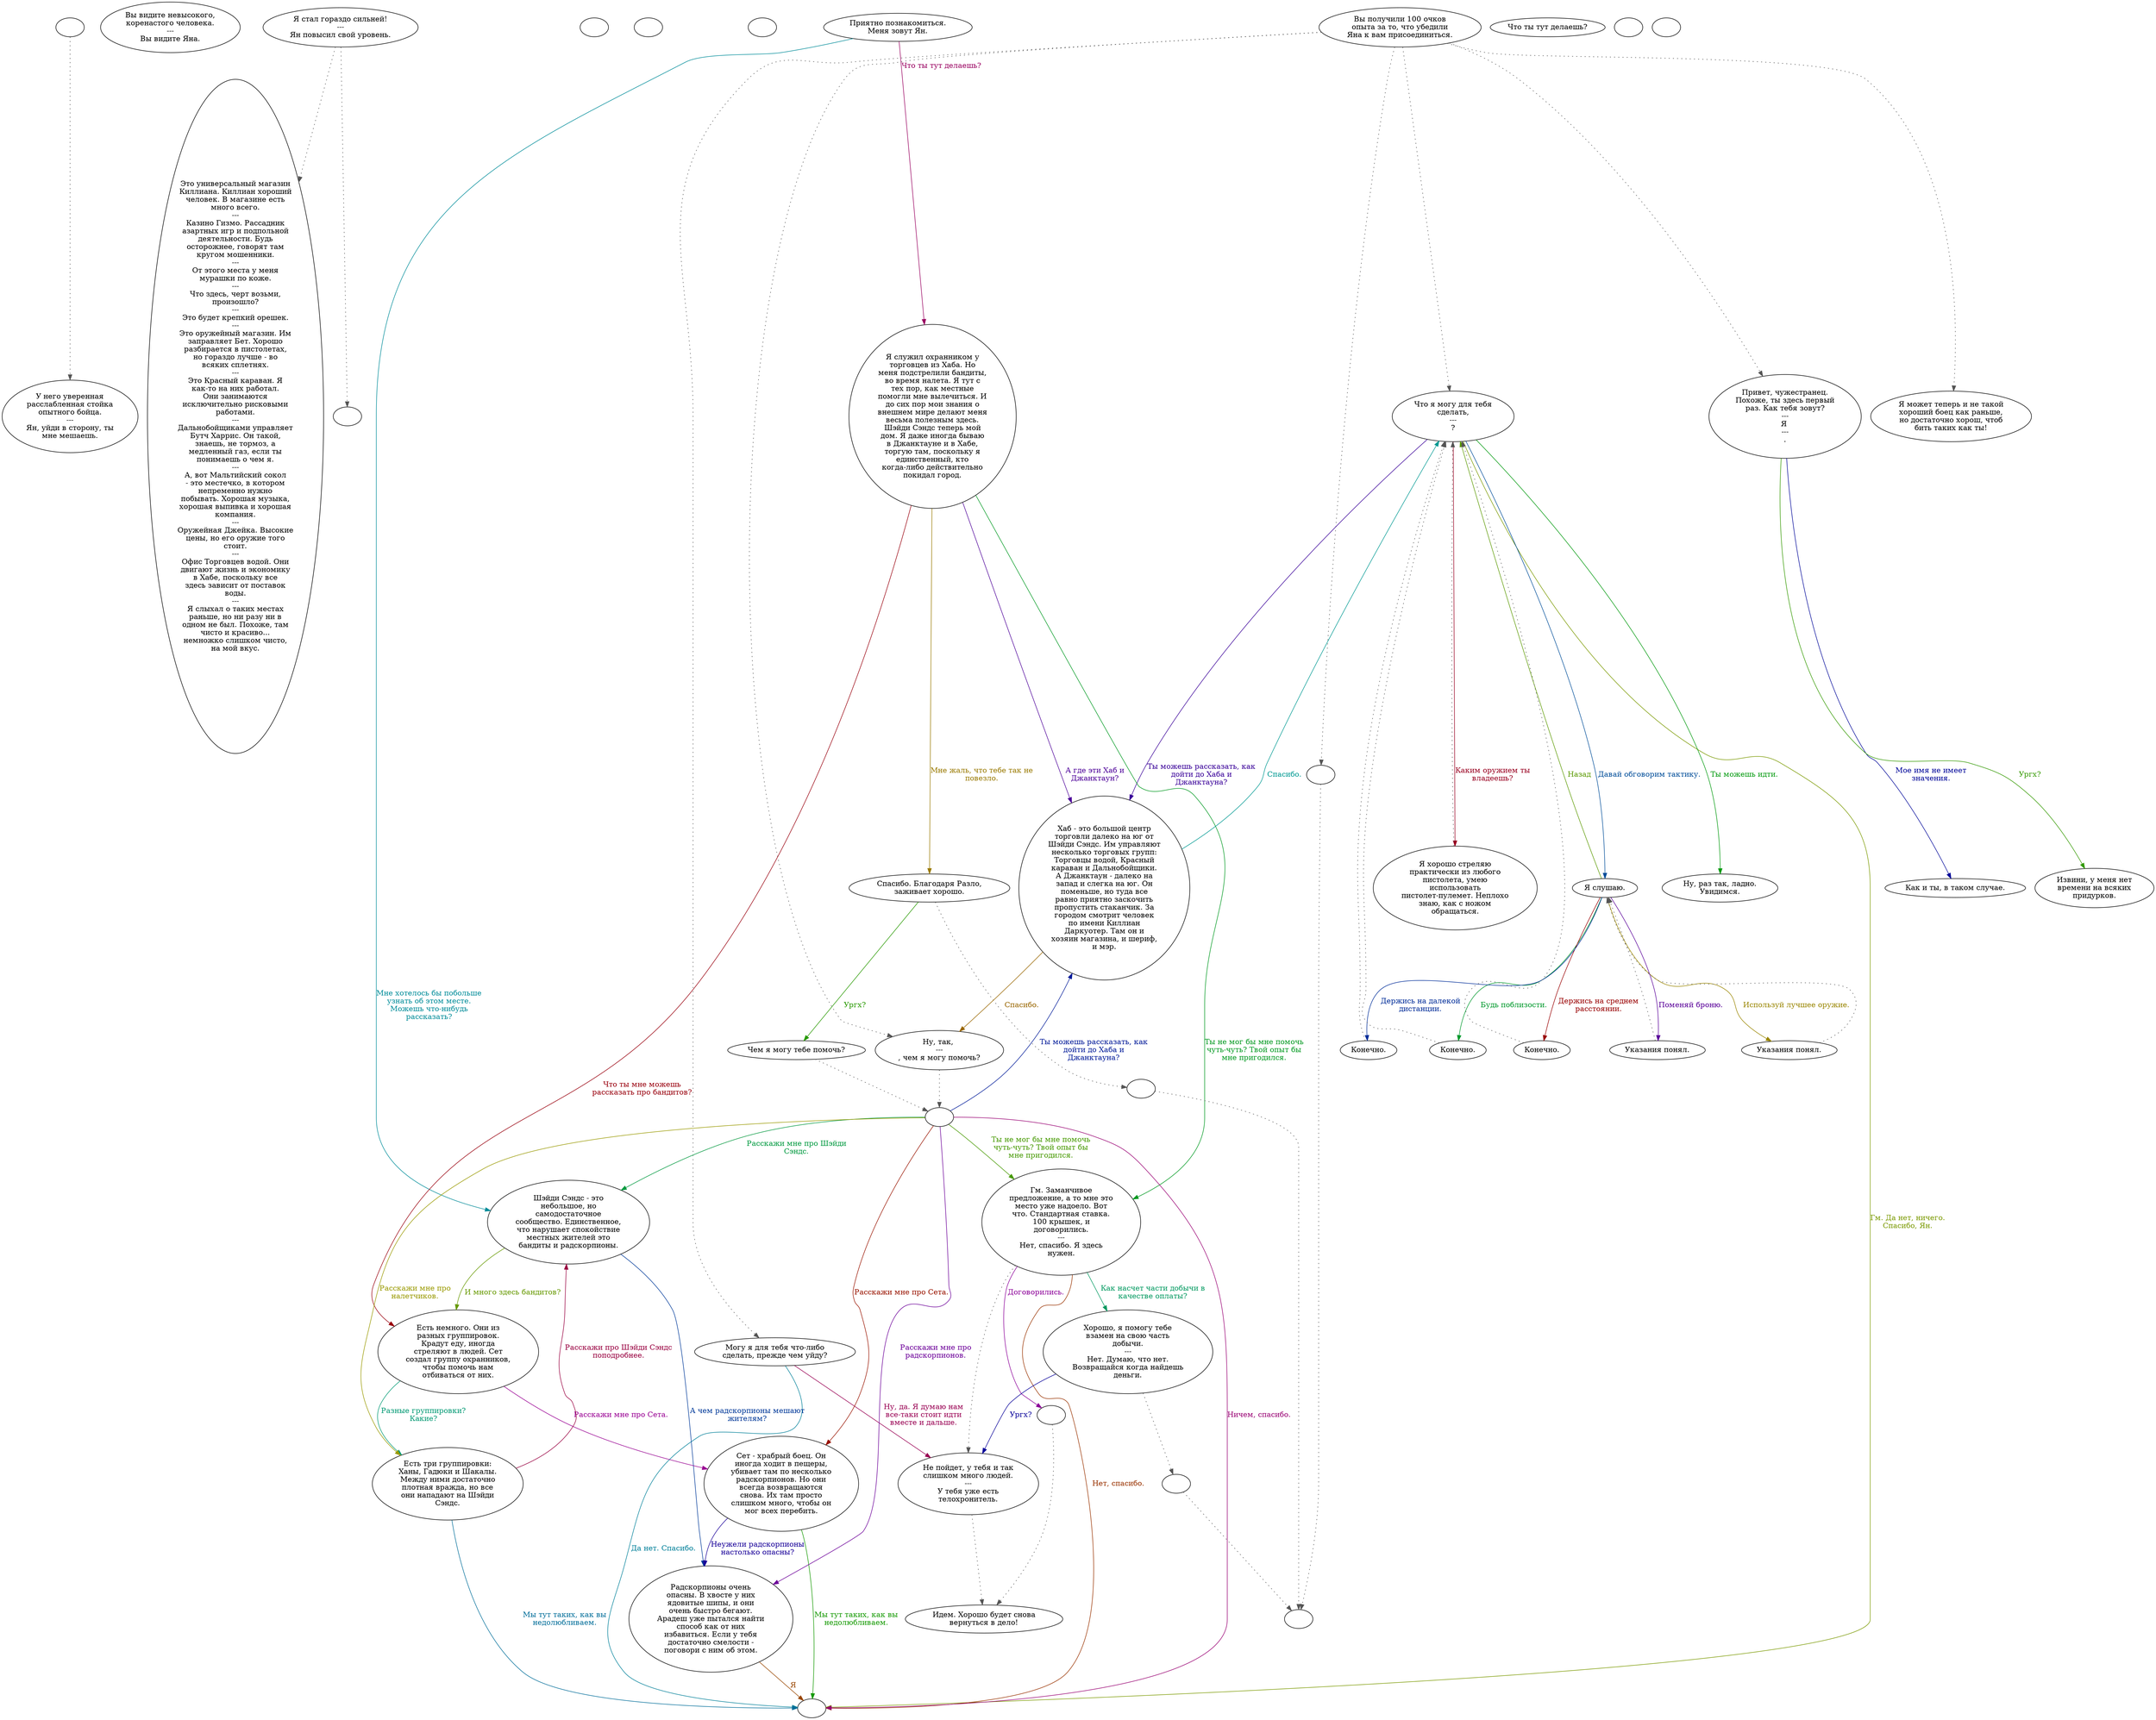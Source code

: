 digraph ian {
  "start" [style=filled       fillcolor="#FFFFFF"       color="#000000"]
  "start" -> "description_p_proc" [style=dotted color="#555555"]
  "start" [label=""]
  "look_at_p_proc" [style=filled       fillcolor="#FFFFFF"       color="#000000"]
  "look_at_p_proc" [label="Вы видите невысокого,\nкоренастого человека.\n---\nВы видите Яна."]
  "description_p_proc" [style=filled       fillcolor="#FFFFFF"       color="#000000"]
  "description_p_proc" [label="У него уверенная\nрасслабленная стойка\nопытного бойца.\n---\nЯн, уйди в сторону, ты\nмне мешаешь."]
  "critter_p_proc" [style=filled       fillcolor="#FFFFFF"       color="#000000"]
  "critter_p_proc" -> "map_commentary" [style=dotted color="#555555"]
  "critter_p_proc" -> "follow_player" [style=dotted color="#555555"]
  "critter_p_proc" [label="Я стал гораздо сильней!\n---\nЯн повысил свой уровень."]
  "destroy_p_proc" [style=filled       fillcolor="#FFFFFF"       color="#000000"]
  "destroy_p_proc" [label=""]
  "map_enter_p_proc" [style=filled       fillcolor="#FFFFFF"       color="#000000"]
  "map_enter_p_proc" [label=""]
  "pickup_p_proc" [style=filled       fillcolor="#FFFFFF"       color="#000000"]
  "pickup_p_proc" [label=""]
  "talk_p_proc" [style=filled       fillcolor="#FFFFFF"       color="#000000"]
  "talk_p_proc" -> "get_reaction" [style=dotted color="#555555"]
  "talk_p_proc" -> "Ian14" [style=dotted color="#555555"]
  "talk_p_proc" -> "Ian02" [style=dotted color="#555555"]
  "talk_p_proc" -> "Ian15" [style=dotted color="#555555"]
  "talk_p_proc" -> "Ian21" [style=dotted color="#555555"]
  "talk_p_proc" -> "Ian12" [style=dotted color="#555555"]
  "talk_p_proc" [label="Вы получили 100 очков\nопыта за то, что убедили\nЯна к вам присоединиться."]
  "use_obj_on_p_proc" [style=filled       fillcolor="#FFFFFF"       color="#000000"]
  "use_obj_on_p_proc" [label="Что ты тут делаешь?"]
  "join_party" [style=filled       fillcolor="#FFFFFF"       color="#000000"]
  "join_party" -> "join_party2" [style=dotted color="#555555"]
  "join_party" [label="Не пойдет, у тебя и так\nслишком много людей.\n---\nУ тебя уже есть\nтелохронитель."]
  "join_party2" [style=filled       fillcolor="#FFFFFF"       color="#000000"]
  "join_party2" [label="Идем. Хорошо будет снова\nвернуться в дело!"]
  "hire_Ian" [style=filled       fillcolor="#FFFFFF"       color="#000000"]
  "hire_Ian" -> "join_party2" [style=dotted color="#555555"]
  "hire_Ian" [label=""]
  "Ian02" [style=filled       fillcolor="#FFFFFF"       color="#000000"]
  "Ian02" [label="Привет, чужестранец.\nПохоже, ты здесь первый\nраз. Как тебя зовут?\n---\nЯ \n---\n."]
  "Ian02" -> "Ian03" [label="Мое имя не имеет\nзначения." color="#000699" fontcolor="#000699"]
  "Ian02" -> "Ian05" [label="Ургх?" color="#339900" fontcolor="#339900"]
  "Ian03" [style=filled       fillcolor="#FFFFFF"       color="#000000"]
  "Ian03" [label="Как и ты, в таком случае."]
  "Ian04" [style=filled       fillcolor="#FFFFFF"       color="#000000"]
  "Ian04" [label="Приятно познакомиться.\nМеня зовут Ян."]
  "Ian04" -> "Ian06" [label="Что ты тут делаешь?" color="#990060" fontcolor="#990060"]
  "Ian04" -> "Ian07" [label="Мне хотелось бы побольше\nузнать об этом месте.\nМожешь что-нибудь\nрассказать?" color="#008C99" fontcolor="#008C99"]
  "Ian05" [style=filled       fillcolor="#FFFFFF"       color="#000000"]
  "Ian05" [label="Извини, у меня нет\nвремени на всяких\nпридурков."]
  "Ian06" [style=filled       fillcolor="#FFFFFF"       color="#000000"]
  "Ian06" [label="Я служил охранником у\nторговцев из Хаба. Но\nменя подстрелили бандиты,\nво время налета. Я тут с\nтех пор, как местные\nпомогли мне вылечиться. И\nдо сих пор мои знания о\nвнешнем мире делают меня\nвесьма полезным здесь.\nШэйди Сэндс теперь мой\nдом. Я даже иногда бываю\nв Джанктауне и в Хабе,\nторгую там, поскольку я\nединственный, кто\nкогда-либо действительно\nпокидал город."]
  "Ian06" -> "Ian18" [label="Мне жаль, что тебе так не\nповезло." color="#997900" fontcolor="#997900"]
  "Ian06" -> "Ian13" [label="А где эти Хаб и\nДжанктаун?" color="#4D0099" fontcolor="#4D0099"]
  "Ian06" -> "Ian17" [label="Ты не мог бы мне помочь\nчуть-чуть? Твой опыт бы\nмне пригодился." color="#009920" fontcolor="#009920"]
  "Ian06" -> "Ian08" [label="Что ты мне можешь\nрассказать про бандитов?" color="#99000D" fontcolor="#99000D"]
  "Ian07" [style=filled       fillcolor="#FFFFFF"       color="#000000"]
  "Ian07" [label="Шэйди Сэндс - это\nнебольшое, но\nсамодостаточное\nсообщество. Единственное,\nчто нарушает спокойствие\nместных жителей это\nбандиты и радскорпионы."]
  "Ian07" -> "Ian09" [label="А чем радскорпионы мешают\nжителям?" color="#003999" fontcolor="#003999"]
  "Ian07" -> "Ian08" [label="И много здесь бандитов?" color="#669900" fontcolor="#669900"]
  "Ian08" [style=filled       fillcolor="#FFFFFF"       color="#000000"]
  "Ian08" [label="Есть немного. Они из\nразных группировок.\nКрадут еду, иногда\nстреляют в людей. Сет\nсоздал группу охранников,\nчтобы помочь нам\nотбиваться от них."]
  "Ian08" -> "Ian10" [label="Расскажи мне про Сета." color="#990093" fontcolor="#990093"]
  "Ian08" -> "Ian11" [label="Разные группировки?\nКакие?" color="#009973" fontcolor="#009973"]
  "Ian09" [style=filled       fillcolor="#FFFFFF"       color="#000000"]
  "Ian09" [label="Радскорпионы очень\nопасны. В хвосте у них\nядовитые шипы, и они\nочень быстро бегают.\nАрадеш уже пытался найти\nспособ как от них\nизбавиться. Если у тебя\nдостаточно смелости -\nпоговори с ним об этом."]
  "Ian09" -> "IanEnd" [label="Я " color="#994600" fontcolor="#994600"]
  "Ian10" [style=filled       fillcolor="#FFFFFF"       color="#000000"]
  "Ian10" [label="Сет - храбрый боец. Он\nиногда ходит в пещеры,\nубивает там по несколько\nрадскорпионов. Но они\nвсегда возвращаются\nснова. Их там просто\nслишком много, чтобы он\nмог всех перебить."]
  "Ian10" -> "Ian09" [label="Неужели радскорпионы\nнастолько опасны?" color="#190099" fontcolor="#190099"]
  "Ian10" -> "IanEnd" [label="Мы тут таких, как вы\nнедолюбливаем." color="#139900" fontcolor="#139900"]
  "Ian11" [style=filled       fillcolor="#FFFFFF"       color="#000000"]
  "Ian11" [label="Есть три группировки:\nХаны, Гадюки и Шакалы.\nМежду ними достаточно\nплотная вражда, но все\nони нападают на Шэйди\nСэндс."]
  "Ian11" -> "Ian07" [label="Расскажи про Шэйди Сэндс\nпоподробнее." color="#990040" fontcolor="#990040"]
  "Ian11" -> "IanEnd" [label="Мы тут таких, как вы\nнедолюбливаем." color="#006D99" fontcolor="#006D99"]
  "Ian12" [style=filled       fillcolor="#FFFFFF"       color="#000000"]
  "Ian12" -> "Ian12a" [style=dotted color="#555555"]
  "Ian12" [label="Ну, так, \n---\n, чем я могу помочь?"]
  "Ian12a" [style=filled       fillcolor="#FFFFFF"       color="#000000"]
  "Ian12a" [label=""]
  "Ian12a" -> "Ian11" [label="Расскажи мне про\nналетчиков." color="#999900" fontcolor="#999900"]
  "Ian12a" -> "Ian09" [label="Расскажи мне про\nрадскорпионов." color="#6C0099" fontcolor="#6C0099"]
  "Ian12a" -> "Ian07" [label="Расскажи мне про Шэйди\nСэндс." color="#00993F" fontcolor="#00993F"]
  "Ian12a" -> "Ian10" [label="Расскажи мне про Сета." color="#991300" fontcolor="#991300"]
  "Ian12a" -> "Ian13" [label="Ты можешь рассказать, как\nдойти до Хаба и\nДжанктауна?" color="#001A99" fontcolor="#001A99"]
  "Ian12a" -> "Ian17" [label="Ты не мог бы мне помочь\nчуть-чуть? Твой опыт бы\nмне пригодился." color="#469900" fontcolor="#469900"]
  "Ian12a" -> "IanEnd" [label="Ничем, спасибо." color="#990073" fontcolor="#990073"]
  "Ian13" [style=filled       fillcolor="#FFFFFF"       color="#000000"]
  "Ian13" [label="Хаб - это большой центр\nторговли далеко на юг от\nШэйди Сэндс. Им управляют\nнесколько торговых групп:\nТорговцы водой, Красный\nкараван и Дальнобойщики.\nА Джанктаун - далеко на\nзапад и слегка на юг. Он\nпоменьше, но туда все\nравно приятно заскочить\nпропустить стаканчик. За\nгородом смотрит человек\nпо имени Киллиан\nДаркуотер. Там он и\nхозяин магазина, и шериф,\nи мэр."]
  "Ian13" -> "Ian15" [label="Спасибо." color="#009992" fontcolor="#009992"]
  "Ian13" -> "Ian12" [label="Спасибо." color="#996600" fontcolor="#996600"]
  "Ian14" [style=filled       fillcolor="#FFFFFF"       color="#000000"]
  "Ian14" [label="Я может теперь и не такой\nхороший боец как раньше,\nно достаточно хорош, чтоб\nбить таких как ты!"]
  "Ian15" [style=filled       fillcolor="#FFFFFF"       color="#000000"]
  "Ian15" [label="Что я могу для тебя\nсделать,\n---\n?"]
  "Ian15" -> "Ian13" [label="Ты можешь рассказать, как\nдойти до Хаба и\nДжанктауна?" color="#390099" fontcolor="#390099"]
  "Ian15" -> "Ian16" [label="Ты можешь идти." color="#00990C" fontcolor="#00990C"]
  "Ian15" -> "Ian20" [label="Каким оружием ты\nвладеешь?" color="#990020" fontcolor="#990020"]
  "Ian15" -> "IanCombatTactics" [label="Давай обговорим тактику." color="#004D99" fontcolor="#004D99"]
  "Ian15" -> "IanEnd" [label="Гм. Да нет, ничего.\nСпасибо, Ян." color="#7A9900" fontcolor="#7A9900"]
  "Ian16" [style=filled       fillcolor="#FFFFFF"       color="#000000"]
  "Ian16" [label="Ну, раз так, ладно.\nУвидимся."]
  "Ian17" [style=filled       fillcolor="#FFFFFF"       color="#000000"]
  "Ian17" -> "join_party" [style=dotted color="#555555"]
  "Ian17" [label="Гм. Заманчивое\nпредложение, а то мне это\nместо уже надоело. Вот\nчто. Стандартная ставка.\n100 крышек, и\nдоговорились.\n---\nНет, спасибо. Я здесь\nнужен."]
  "Ian17" -> "hire_Ian" [label="Договорились." color="#8C0099" fontcolor="#8C0099"]
  "Ian17" -> "Ian17a" [label="Как насчет части добычи в\nкачестве оплаты?" color="#00995F" fontcolor="#00995F"]
  "Ian17" -> "IanEnd" [label="Нет, спасибо." color="#993200" fontcolor="#993200"]
  "Ian17a" [style=filled       fillcolor="#FFFFFF"       color="#000000"]
  "Ian17a" -> "DownReact" [style=dotted color="#555555"]
  "Ian17a" [label="Хорошо, я помогу тебе\nвзамен на свою часть\nдобычи.\n---\nНет. Думаю, что нет.\nВозвращайся когда найдешь\nденьги."]
  "Ian17a" -> "join_party" [label="Ургх?" color="#060099" fontcolor="#060099"]
  "Ian18" [style=filled       fillcolor="#FFFFFF"       color="#000000"]
  "Ian18" -> "UpReact" [style=dotted color="#555555"]
  "Ian18" [label="Спасибо. Благодаря Разло,\nзаживает хорошо."]
  "Ian18" -> "Ian19" [label="Ургх?" color="#279900" fontcolor="#279900"]
  "Ian19" [style=filled       fillcolor="#FFFFFF"       color="#000000"]
  "Ian19" -> "Ian12a" [style=dotted color="#555555"]
  "Ian19" [label="Чем я могу тебе помочь?"]
  "Ian20" [style=filled       fillcolor="#FFFFFF"       color="#000000"]
  "Ian20" -> "Ian15" [style=dotted color="#555555"]
  "Ian20" [label="Я хорошо стреляю\nпрактически из любого\nпистолета, умею\nиспользовать\nпистолет-пулемет. Неплохо\nзнаю, как с ножом\nобращаться."]
  "Ian21" [style=filled       fillcolor="#FFFFFF"       color="#000000"]
  "Ian21" [label="Могу я для тебя что-либо\nсделать, прежде чем уйду?"]
  "Ian21" -> "join_party" [label="Ну, да. Я думаю нам\nвсе-таки стоит идти\nвместе и дальше." color="#990053" fontcolor="#990053"]
  "Ian21" -> "IanEnd" [label="Да нет. Спасибо." color="#008099" fontcolor="#008099"]
  "IanEnd" [style=filled       fillcolor="#FFFFFF"       color="#000000"]
  "IanEnd" [label=""]
  "follow_player" [style=filled       fillcolor="#FFFFFF"       color="#000000"]
  "follow_player" [label=""]
  "map_commentary" [style=filled       fillcolor="#FFFFFF"       color="#000000"]
  "map_commentary" [label="Это универсальный магазин\nКиллиана. Киллиан хороший\nчеловек. В магазине есть\nмного всего.\n---\nКазино Гизмо. Рассадник\nазартных игр и подпольной\nдеятельности. Будь\nосторожнее, говорят там\nкругом мошенники.\n---\nОт этого места у меня\nмурашки по коже.\n---\nЧто здесь, черт возьми,\nпроизошло?\n---\nЭто будет крепкий орешек.\n---\nЭто оружейный магазин. Им\nзаправляет Бет. Хорошо\nразбирается в пистолетах,\nно гораздо лучше - во\nвсяких сплетнях.\n---\nЭто Красный караван. Я\nкак-то на них работал.\nОни занимаются\nисключительно рисковыми\nработами.\n---\nДальнобойщиками управляет\nБутч Харрис. Он такой,\nзнаешь, не тормоз, а\nмедленный газ, если ты\nпонимаешь о чем я.\n---\nА, вот Мальтийский сокол\n- это местечко, в котором\nнепременно нужно\nпобывать. Хорошая музыка,\nхорошая выпивка и хорошая\nкомпания.\n---\nОружейная Джейка. Высокие\nцены, но его оружие того\nстоит.\n---\nОфис Торговцев водой. Они\nдвигают жизнь и экономику\nв Хабе, поскольку все\nздесь зависит от поставок\nводы.\n---\nЯ слыхал о таких местах\nраньше, но ни разу ни в\nодном не был. Похоже, там\nчисто и красиво...\nнемножко слишком чисто,\nна мой вкус."]
  "IanClose" [style=filled       fillcolor="#FFFFFF"       color="#000000"]
  "IanClose" -> "Ian15" [style=dotted color="#555555"]
  "IanClose" [label="Конечно."]
  "IanModerate" [style=filled       fillcolor="#FFFFFF"       color="#000000"]
  "IanModerate" -> "Ian15" [style=dotted color="#555555"]
  "IanModerate" [label="Конечно."]
  "IanFar" [style=filled       fillcolor="#FFFFFF"       color="#000000"]
  "IanFar" -> "Ian15" [style=dotted color="#555555"]
  "IanFar" [label="Конечно."]
  "IanCombatTactics" [style=filled       fillcolor="#FFFFFF"       color="#000000"]
  "IanCombatTactics" [label="Я слушаю."]
  "IanCombatTactics" -> "IanBestWeapon" [label="Используй лучшее оружие." color="#998500" fontcolor="#998500"]
  "IanCombatTactics" -> "IanArmour" [label="Поменяй броню." color="#590099" fontcolor="#590099"]
  "IanCombatTactics" -> "IanClose" [label="Будь поблизости." color="#00992C" fontcolor="#00992C"]
  "IanCombatTactics" -> "IanModerate" [label="Держись на среднем\nрасстоянии." color="#990001" fontcolor="#990001"]
  "IanCombatTactics" -> "IanFar" [label="Держись на далекой\nдистанции." color="#002D99" fontcolor="#002D99"]
  "IanCombatTactics" -> "Ian15" [label="Назад" color="#5A9900" fontcolor="#5A9900"]
  "IanBestWeapon" [style=filled       fillcolor="#FFFFFF"       color="#000000"]
  "IanBestWeapon" -> "IanCombatTactics" [style=dotted color="#555555"]
  "IanBestWeapon" [label="Указания понял."]
  "IanArmour" [style=filled       fillcolor="#FFFFFF"       color="#000000"]
  "IanArmour" -> "IanCombatTactics" [style=dotted color="#555555"]
  "IanArmour" [label="Указания понял."]
  "get_reaction" [style=filled       fillcolor="#FFFFFF"       color="#000000"]
  "get_reaction" -> "ReactToLevel" [style=dotted color="#555555"]
  "get_reaction" [label=""]
  "ReactToLevel" [style=filled       fillcolor="#FFFFFF"       color="#000000"]
  "ReactToLevel" [label=""]
  "UpReact" [style=filled       fillcolor="#FFFFFF"       color="#000000"]
  "UpReact" -> "ReactToLevel" [style=dotted color="#555555"]
  "UpReact" [label=""]
  "DownReact" [style=filled       fillcolor="#FFFFFF"       color="#000000"]
  "DownReact" -> "ReactToLevel" [style=dotted color="#555555"]
  "DownReact" [label=""]
  "get_armour_ptr" [style=filled       fillcolor="#FFFFFF"       color="#000000"]
  "get_armour_ptr" [label=""]
  "get_proto" [style=filled       fillcolor="#FFFFFF"       color="#000000"]
  "get_proto" [label=""]
}